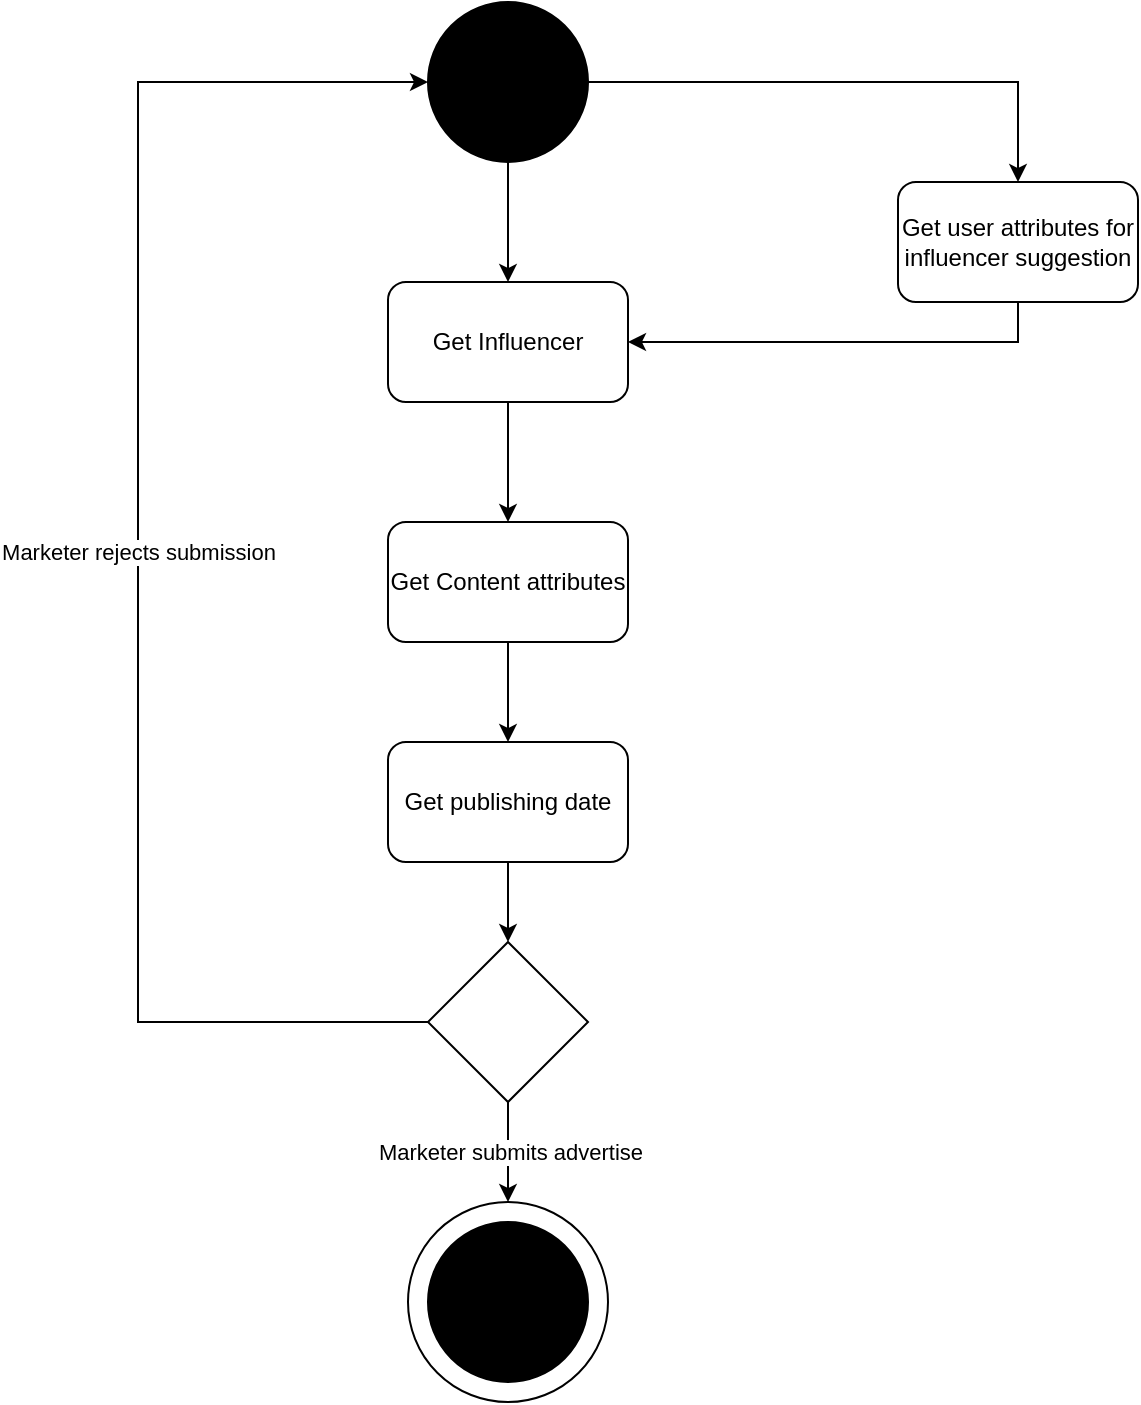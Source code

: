 <mxfile version="12.2.3" type="google" pages="1"><diagram id="6R5Boiko3wsKhBwPeyHL" name="Page-1"><mxGraphModel dx="1024" dy="561" grid="1" gridSize="10" guides="1" tooltips="1" connect="1" arrows="1" fold="1" page="1" pageScale="1" pageWidth="850" pageHeight="1100" math="0" shadow="0"><root><mxCell id="0"/><mxCell id="1" parent="0"/><mxCell id="YsjaSJytNiUVS8CBvIau-4" style="edgeStyle=orthogonalEdgeStyle;rounded=0;orthogonalLoop=1;jettySize=auto;html=1;exitX=1;exitY=0.5;exitDx=0;exitDy=0;entryX=0.5;entryY=0;entryDx=0;entryDy=0;" edge="1" parent="1" source="YsjaSJytNiUVS8CBvIau-1" target="YsjaSJytNiUVS8CBvIau-2"><mxGeometry relative="1" as="geometry"/></mxCell><mxCell id="YsjaSJytNiUVS8CBvIau-5" style="edgeStyle=orthogonalEdgeStyle;rounded=0;orthogonalLoop=1;jettySize=auto;html=1;exitX=0.5;exitY=1;exitDx=0;exitDy=0;entryX=0.5;entryY=0;entryDx=0;entryDy=0;" edge="1" parent="1" source="YsjaSJytNiUVS8CBvIau-1" target="YsjaSJytNiUVS8CBvIau-3"><mxGeometry relative="1" as="geometry"/></mxCell><mxCell id="YsjaSJytNiUVS8CBvIau-1" value="" style="ellipse;whiteSpace=wrap;html=1;aspect=fixed;fillColor=#000000;" vertex="1" parent="1"><mxGeometry x="385" y="40" width="80" height="80" as="geometry"/></mxCell><mxCell id="YsjaSJytNiUVS8CBvIau-6" style="edgeStyle=orthogonalEdgeStyle;rounded=0;orthogonalLoop=1;jettySize=auto;html=1;exitX=0.5;exitY=1;exitDx=0;exitDy=0;entryX=1;entryY=0.5;entryDx=0;entryDy=0;" edge="1" parent="1" source="YsjaSJytNiUVS8CBvIau-2" target="YsjaSJytNiUVS8CBvIau-3"><mxGeometry relative="1" as="geometry"/></mxCell><mxCell id="YsjaSJytNiUVS8CBvIau-2" value="Get user attributes for influencer suggestion" style="rounded=1;whiteSpace=wrap;html=1;fillColor=#FFFFFF;" vertex="1" parent="1"><mxGeometry x="620" y="130" width="120" height="60" as="geometry"/></mxCell><mxCell id="YsjaSJytNiUVS8CBvIau-9" style="edgeStyle=orthogonalEdgeStyle;rounded=0;orthogonalLoop=1;jettySize=auto;html=1;exitX=0.5;exitY=1;exitDx=0;exitDy=0;entryX=0.5;entryY=0;entryDx=0;entryDy=0;" edge="1" parent="1" source="YsjaSJytNiUVS8CBvIau-3" target="YsjaSJytNiUVS8CBvIau-8"><mxGeometry relative="1" as="geometry"/></mxCell><mxCell id="YsjaSJytNiUVS8CBvIau-3" value="Get Influencer" style="rounded=1;whiteSpace=wrap;html=1;fillColor=#FFFFFF;" vertex="1" parent="1"><mxGeometry x="365" y="180" width="120" height="60" as="geometry"/></mxCell><mxCell id="YsjaSJytNiUVS8CBvIau-11" style="edgeStyle=orthogonalEdgeStyle;rounded=0;orthogonalLoop=1;jettySize=auto;html=1;exitX=0.5;exitY=1;exitDx=0;exitDy=0;entryX=0.5;entryY=0;entryDx=0;entryDy=0;" edge="1" parent="1" source="YsjaSJytNiUVS8CBvIau-8" target="YsjaSJytNiUVS8CBvIau-10"><mxGeometry relative="1" as="geometry"/></mxCell><mxCell id="YsjaSJytNiUVS8CBvIau-8" value="Get Content attributes" style="rounded=1;whiteSpace=wrap;html=1;fillColor=#FFFFFF;" vertex="1" parent="1"><mxGeometry x="365" y="300" width="120" height="60" as="geometry"/></mxCell><mxCell id="YsjaSJytNiUVS8CBvIau-13" style="edgeStyle=orthogonalEdgeStyle;rounded=0;orthogonalLoop=1;jettySize=auto;html=1;exitX=0.5;exitY=1;exitDx=0;exitDy=0;entryX=0.5;entryY=0;entryDx=0;entryDy=0;" edge="1" parent="1" source="YsjaSJytNiUVS8CBvIau-10" target="YsjaSJytNiUVS8CBvIau-12"><mxGeometry relative="1" as="geometry"/></mxCell><mxCell id="YsjaSJytNiUVS8CBvIau-10" value="Get publishing date" style="rounded=1;whiteSpace=wrap;html=1;fillColor=#FFFFFF;" vertex="1" parent="1"><mxGeometry x="365" y="410" width="120" height="60" as="geometry"/></mxCell><mxCell id="YsjaSJytNiUVS8CBvIau-14" value="Marketer rejects submission" style="edgeStyle=orthogonalEdgeStyle;rounded=0;orthogonalLoop=1;jettySize=auto;html=1;exitX=0;exitY=0.5;exitDx=0;exitDy=0;entryX=0;entryY=0.5;entryDx=0;entryDy=0;" edge="1" parent="1" source="YsjaSJytNiUVS8CBvIau-12" target="YsjaSJytNiUVS8CBvIau-1"><mxGeometry relative="1" as="geometry"><Array as="points"><mxPoint x="240" y="550"/><mxPoint x="240" y="80"/></Array></mxGeometry></mxCell><mxCell id="YsjaSJytNiUVS8CBvIau-20" value="Marketer submits advertise" style="edgeStyle=orthogonalEdgeStyle;rounded=0;orthogonalLoop=1;jettySize=auto;html=1;exitX=0.5;exitY=1;exitDx=0;exitDy=0;" edge="1" parent="1" source="YsjaSJytNiUVS8CBvIau-12"><mxGeometry relative="1" as="geometry"><mxPoint x="425" y="640" as="targetPoint"/></mxGeometry></mxCell><mxCell id="YsjaSJytNiUVS8CBvIau-12" value="" style="rhombus;whiteSpace=wrap;html=1;fillColor=#FFFFFF;" vertex="1" parent="1"><mxGeometry x="385" y="510" width="80" height="80" as="geometry"/></mxCell><mxCell id="YsjaSJytNiUVS8CBvIau-16" value="" style="group" vertex="1" connectable="0" parent="1"><mxGeometry x="375" y="640" width="100" height="100" as="geometry"/></mxCell><mxCell id="YsjaSJytNiUVS8CBvIau-17" value="" style="group" vertex="1" connectable="0" parent="YsjaSJytNiUVS8CBvIau-16"><mxGeometry width="100" height="100" as="geometry"/></mxCell><mxCell id="YsjaSJytNiUVS8CBvIau-18" value="" style="ellipse;whiteSpace=wrap;html=1;aspect=fixed;" vertex="1" parent="YsjaSJytNiUVS8CBvIau-17"><mxGeometry width="100" height="100" as="geometry"/></mxCell><mxCell id="YsjaSJytNiUVS8CBvIau-19" value="" style="ellipse;whiteSpace=wrap;html=1;aspect=fixed;fillColor=#000000;" vertex="1" parent="YsjaSJytNiUVS8CBvIau-17"><mxGeometry x="10" y="10" width="80" height="80" as="geometry"/></mxCell></root></mxGraphModel></diagram></mxfile>